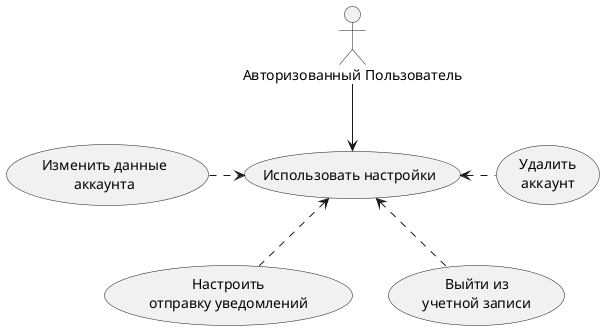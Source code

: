 @startuml
"Авторизованный Пользователь" as user
user --> (Использовать настройки)
(Использовать настройки) <-left. (Изменить данные\nаккаунта)
(Использовать настройки) <.. (Настроить\nотправку уведомлений)
(Использовать настройки) <-right. (Удалить\nаккаунт)
(Использовать настройки) <.. (Выйти из\nучетной записи)
@enduml